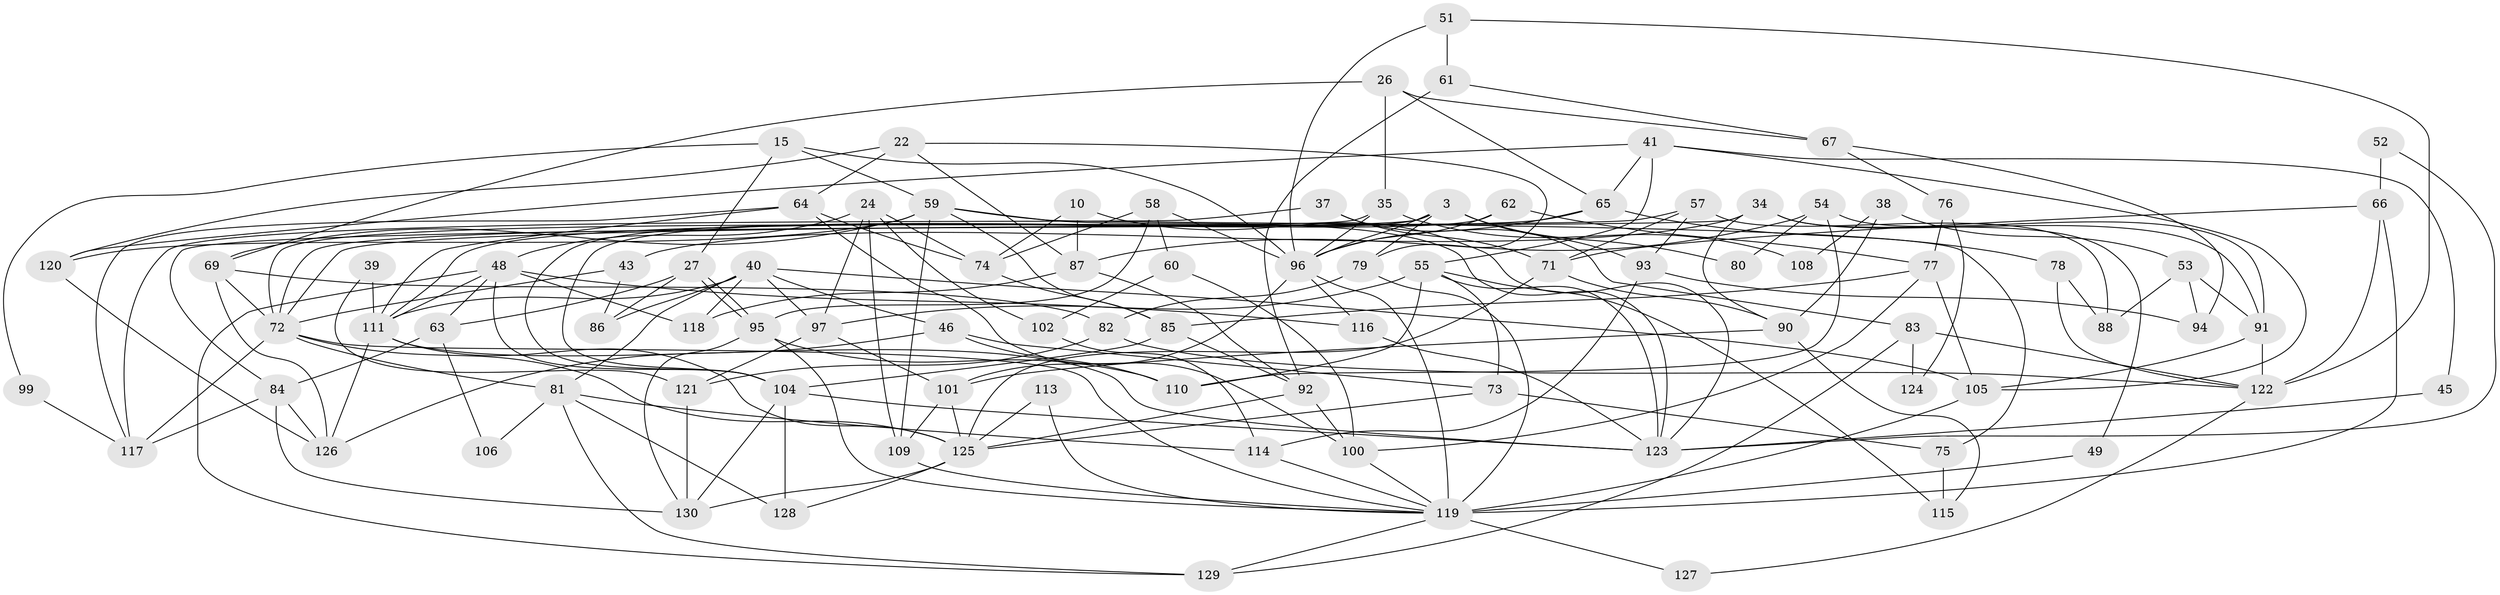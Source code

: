 // original degree distribution, {3: 0.3, 4: 0.2846153846153846, 7: 0.046153846153846156, 2: 0.11538461538461539, 5: 0.16153846153846155, 6: 0.06923076923076923, 8: 0.023076923076923078}
// Generated by graph-tools (version 1.1) at 2025/54/03/04/25 21:54:26]
// undirected, 91 vertices, 201 edges
graph export_dot {
graph [start="1"]
  node [color=gray90,style=filled];
  3;
  10;
  15;
  22;
  24 [super="+16"];
  26;
  27;
  34;
  35 [super="+6"];
  37;
  38;
  39;
  40 [super="+20+32"];
  41;
  43;
  45;
  46;
  48;
  49;
  51;
  52;
  53;
  54 [super="+33"];
  55 [super="+9"];
  57;
  58;
  59 [super="+12"];
  60;
  61 [super="+50"];
  62 [super="+4"];
  63;
  64;
  65 [super="+13"];
  66;
  67;
  69 [super="+28"];
  71;
  72 [super="+17+42"];
  73;
  74 [super="+7"];
  75;
  76;
  77;
  78;
  79 [super="+19+68"];
  80 [super="+44"];
  81;
  82;
  83 [super="+5"];
  84 [super="+2"];
  85;
  86;
  87;
  88;
  90;
  91 [super="+21"];
  92;
  93;
  94;
  95;
  96 [super="+70"];
  97;
  99;
  100;
  101 [super="+89"];
  102;
  104 [super="+31+23"];
  105 [super="+56"];
  106;
  108;
  109 [super="+107"];
  110;
  111 [super="+103"];
  113;
  114 [super="+25"];
  115;
  116 [super="+11"];
  117 [super="+8"];
  118 [super="+47"];
  119 [super="+112+98"];
  120;
  121;
  122;
  123 [super="+29"];
  124;
  125 [super="+18"];
  126 [super="+30"];
  127;
  128;
  129 [super="+36"];
  130;
  3 -- 72;
  3 -- 80 [weight=2];
  3 -- 93;
  3 -- 96;
  3 -- 79;
  3 -- 104;
  10 -- 87;
  10 -- 123;
  10 -- 74;
  15 -- 27;
  15 -- 99;
  15 -- 96;
  15 -- 59;
  22 -- 120;
  22 -- 64;
  22 -- 87;
  22 -- 79;
  24 -- 109;
  24 -- 102 [weight=2];
  24 -- 97;
  24 -- 48;
  24 -- 74;
  26 -- 35;
  26 -- 67;
  26 -- 69;
  26 -- 65;
  27 -- 63;
  27 -- 95;
  27 -- 95;
  27 -- 86;
  34 -- 91;
  34 -- 90;
  34 -- 43;
  34 -- 49;
  34 -- 84;
  35 -- 96 [weight=2];
  35 -- 108;
  35 -- 72;
  37 -- 71;
  37 -- 83;
  37 -- 117;
  38 -- 90;
  38 -- 53;
  38 -- 108;
  39 -- 121;
  39 -- 111;
  40 -- 111;
  40 -- 97;
  40 -- 86;
  40 -- 118;
  40 -- 81;
  40 -- 105 [weight=2];
  40 -- 46;
  41 -- 105;
  41 -- 45;
  41 -- 55;
  41 -- 120;
  41 -- 65;
  43 -- 86;
  43 -- 72;
  45 -- 123;
  46 -- 110;
  46 -- 73;
  46 -- 126;
  48 -- 63;
  48 -- 111 [weight=2];
  48 -- 116;
  48 -- 129;
  48 -- 104;
  48 -- 118;
  49 -- 119;
  51 -- 96;
  51 -- 122;
  51 -- 61;
  52 -- 66;
  52 -- 123;
  53 -- 88;
  53 -- 91 [weight=2];
  53 -- 94;
  54 -- 87;
  54 -- 110;
  54 -- 80;
  54 -- 91;
  55 -- 73;
  55 -- 97;
  55 -- 115;
  55 -- 123 [weight=2];
  55 -- 110;
  57 -- 71;
  57 -- 88;
  57 -- 93;
  57 -- 72;
  58 -- 95;
  58 -- 96;
  58 -- 60;
  58 -- 74;
  59 -- 123;
  59 -- 69;
  59 -- 75;
  59 -- 85;
  59 -- 120;
  59 -- 109 [weight=2];
  60 -- 100;
  60 -- 102;
  61 -- 92 [weight=2];
  61 -- 67;
  62 -- 104;
  62 -- 96 [weight=2];
  62 -- 77;
  63 -- 84;
  63 -- 106;
  64 -- 100;
  64 -- 111;
  64 -- 117;
  64 -- 74;
  65 -- 111;
  65 -- 96;
  65 -- 78;
  66 -- 122;
  66 -- 71;
  66 -- 119;
  67 -- 94;
  67 -- 76;
  69 -- 82 [weight=2];
  69 -- 72;
  69 -- 126;
  71 -- 90;
  71 -- 125;
  72 -- 125;
  72 -- 119;
  72 -- 117;
  72 -- 81;
  73 -- 75;
  73 -- 125;
  74 -- 85;
  75 -- 115;
  76 -- 77;
  76 -- 124;
  77 -- 100;
  77 -- 85;
  77 -- 105;
  78 -- 122;
  78 -- 88;
  79 -- 82 [weight=2];
  79 -- 119 [weight=3];
  81 -- 114 [weight=2];
  81 -- 106;
  81 -- 128;
  81 -- 129 [weight=2];
  82 -- 121;
  82 -- 122;
  83 -- 122;
  83 -- 129 [weight=2];
  83 -- 124;
  84 -- 130;
  84 -- 117;
  84 -- 126;
  85 -- 92;
  85 -- 104;
  87 -- 92;
  87 -- 118;
  90 -- 115;
  90 -- 101;
  91 -- 122;
  91 -- 105;
  92 -- 100;
  92 -- 125;
  93 -- 94;
  93 -- 114;
  95 -- 130;
  95 -- 110;
  95 -- 119;
  96 -- 101;
  96 -- 116;
  96 -- 119;
  97 -- 121;
  97 -- 101;
  99 -- 117;
  100 -- 119;
  101 -- 125;
  101 -- 109 [weight=2];
  102 -- 114;
  104 -- 130;
  104 -- 128;
  104 -- 123;
  105 -- 119;
  109 -- 119;
  111 -- 126;
  111 -- 125 [weight=2];
  111 -- 123;
  113 -- 119;
  113 -- 125;
  114 -- 119;
  116 -- 123;
  119 -- 127;
  119 -- 129;
  120 -- 126;
  121 -- 130;
  122 -- 127;
  125 -- 128;
  125 -- 130;
}
